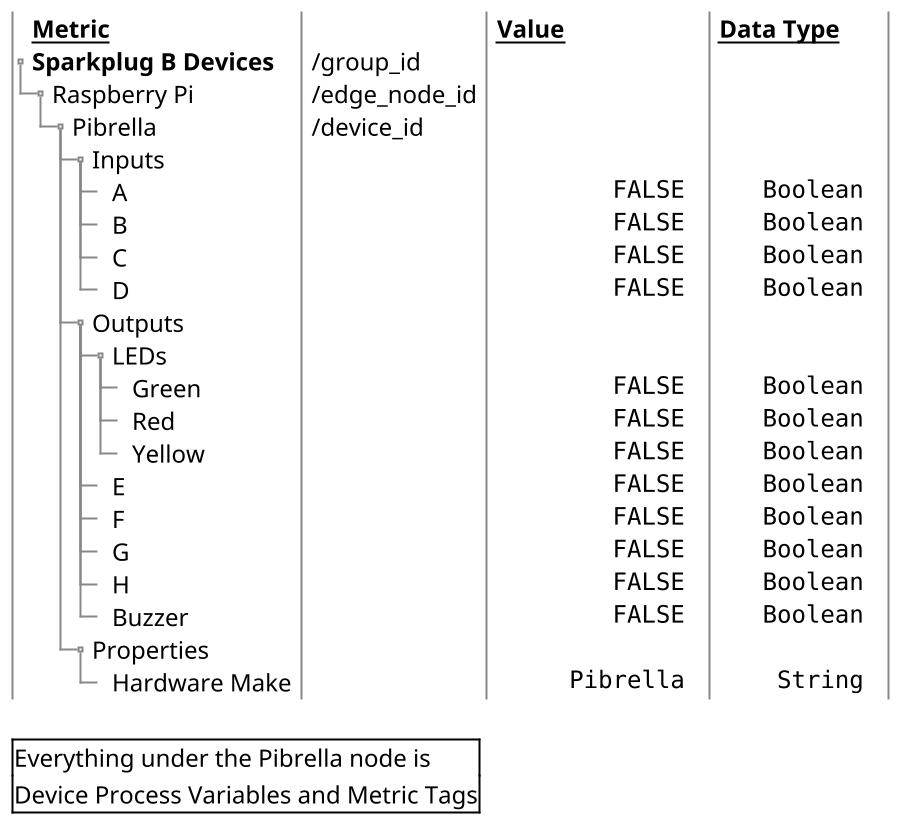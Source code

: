 @startsalt
scale 2
{
{T!
+**__Metric__**                 | ""           "" | **__Value__**      | **__Data Type__**
+**Sparkplug B Devices**        | /group_id       | ""              "" | ""           "" 
++ Raspberry Pi                 | /edge_node_id   | ""              "" | ""           ""
+++ Pibrella                    | /device_id      | ""              "" | ""           ""
++++ Inputs                     | ""           "" | ""              "" | ""           ""
+++++ A                         | ""           "" | ""        FALSE "" | ""   Boolean ""
+++++ B                         | ""           "" | ""        FALSE "" | ""   Boolean ""
+++++ C                         | ""           "" | ""        FALSE "" | ""   Boolean ""
+++++ D                         | ""           "" | ""        FALSE "" | ""   Boolean ""
++++ Outputs                    | ""           "" | ""              "" | ""           ""
+++++ LEDs                      | ""           "" | ""              "" | ""           ""
++++++ Green                    | ""           "" | ""        FALSE "" | ""   Boolean ""
++++++ Red                      | ""           "" | ""        FALSE "" | ""   Boolean ""
++++++ Yellow                   | ""           "" | ""        FALSE "" | ""   Boolean ""
+++++ E                         | ""           "" | ""        FALSE "" | ""   Boolean ""
+++++ F                         | ""           "" | ""        FALSE "" | ""   Boolean ""
+++++ G                         | ""           "" | ""        FALSE "" | ""   Boolean ""
+++++ H                         | ""           "" | ""        FALSE "" | ""   Boolean ""
+++++ Buzzer                    | ""           "" | ""        FALSE "" | ""   Boolean ""
++++ Properties                 | ""           "" | ""              "" | ""           ""
+++++ Hardware Make             | ""           "" | ""     Pibrella "" | ""    String ""
}
.
{+
   Everything under the Pibrella node is 
   Device Process Variables and Metric Tags
}


}

@endsalt